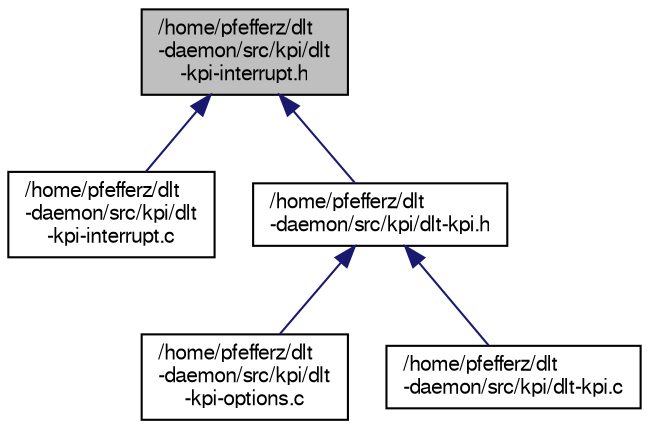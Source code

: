 digraph "/home/pfefferz/dlt-daemon/src/kpi/dlt-kpi-interrupt.h"
{
  edge [fontname="FreeSans",fontsize="10",labelfontname="FreeSans",labelfontsize="10"];
  node [fontname="FreeSans",fontsize="10",shape=record];
  Node1 [label="/home/pfefferz/dlt\l-daemon/src/kpi/dlt\l-kpi-interrupt.h",height=0.2,width=0.4,color="black", fillcolor="grey75", style="filled", fontcolor="black"];
  Node1 -> Node2 [dir="back",color="midnightblue",fontsize="10",style="solid",fontname="FreeSans"];
  Node2 [label="/home/pfefferz/dlt\l-daemon/src/kpi/dlt\l-kpi-interrupt.c",height=0.2,width=0.4,color="black", fillcolor="white", style="filled",URL="$dlt-kpi-interrupt_8c.html"];
  Node1 -> Node3 [dir="back",color="midnightblue",fontsize="10",style="solid",fontname="FreeSans"];
  Node3 [label="/home/pfefferz/dlt\l-daemon/src/kpi/dlt-kpi.h",height=0.2,width=0.4,color="black", fillcolor="white", style="filled",URL="$dlt-kpi_8h.html"];
  Node3 -> Node4 [dir="back",color="midnightblue",fontsize="10",style="solid",fontname="FreeSans"];
  Node4 [label="/home/pfefferz/dlt\l-daemon/src/kpi/dlt\l-kpi-options.c",height=0.2,width=0.4,color="black", fillcolor="white", style="filled",URL="$dlt-kpi-options_8c.html"];
  Node3 -> Node5 [dir="back",color="midnightblue",fontsize="10",style="solid",fontname="FreeSans"];
  Node5 [label="/home/pfefferz/dlt\l-daemon/src/kpi/dlt-kpi.c",height=0.2,width=0.4,color="black", fillcolor="white", style="filled",URL="$dlt-kpi_8c.html"];
}
